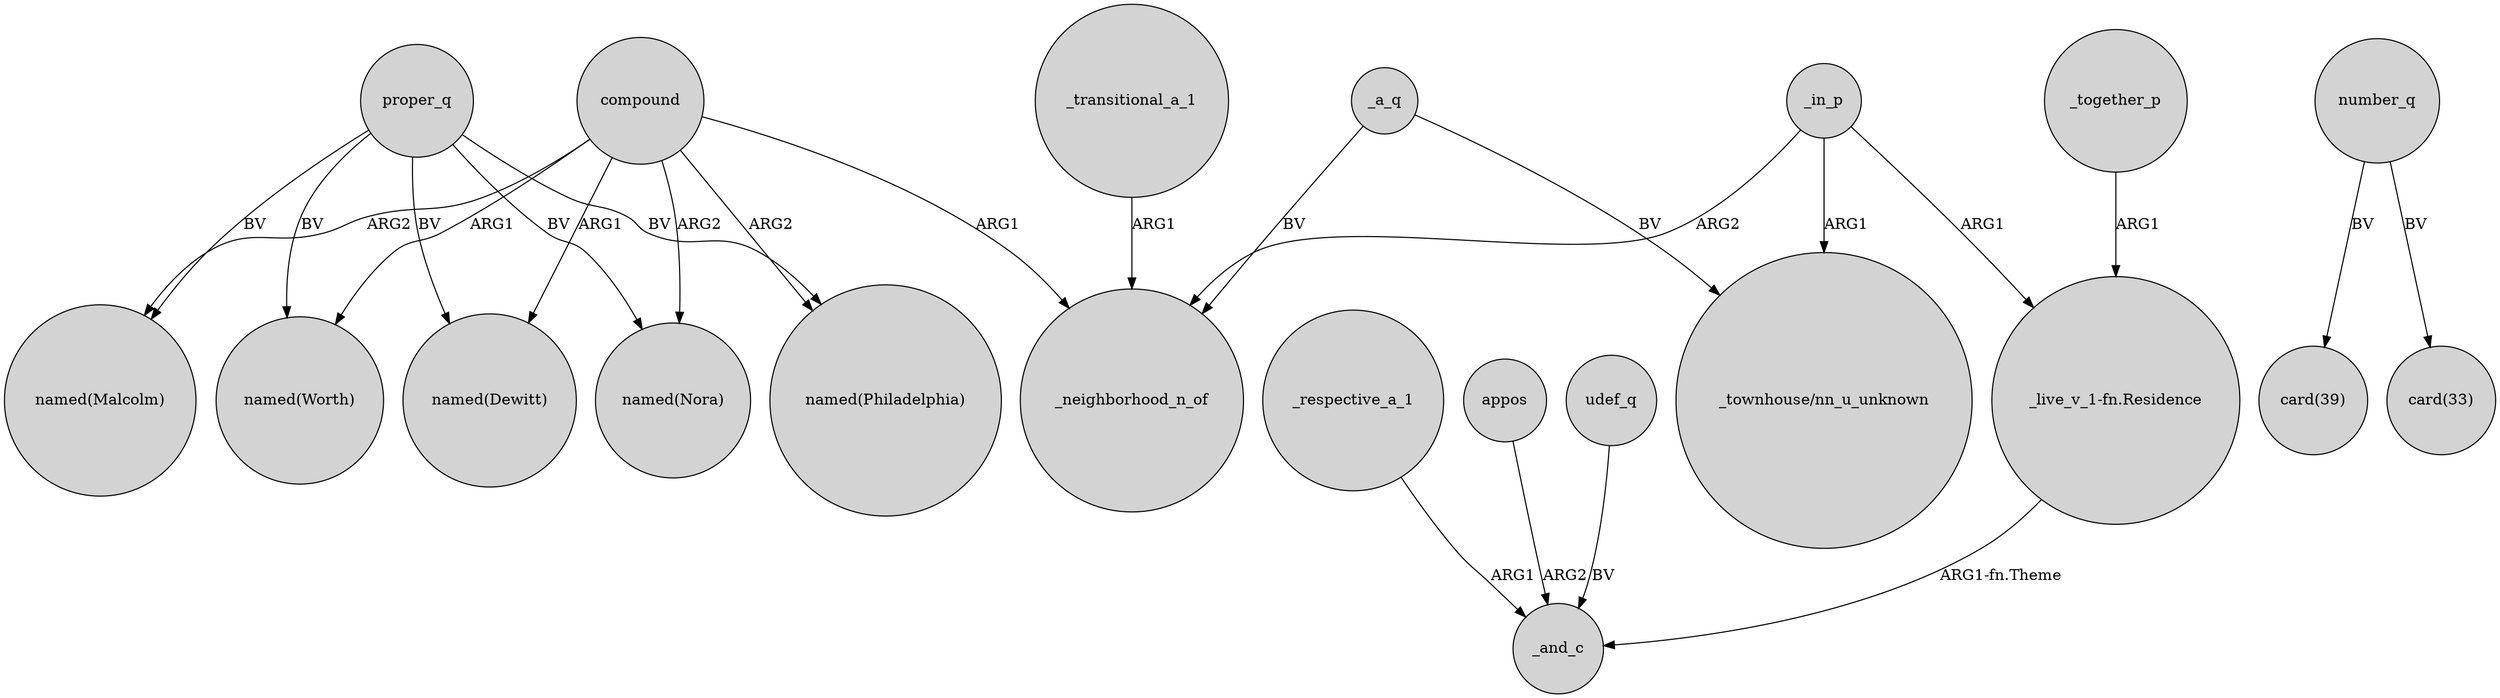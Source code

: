digraph {
	node [shape=circle style=filled]
	proper_q -> "named(Philadelphia)" [label=BV]
	proper_q -> "named(Malcolm)" [label=BV]
	compound -> "named(Nora)" [label=ARG2]
	_in_p -> "_live_v_1-fn.Residence" [label=ARG1]
	_in_p -> "_townhouse/nn_u_unknown" [label=ARG1]
	proper_q -> "named(Dewitt)" [label=BV]
	_together_p -> "_live_v_1-fn.Residence" [label=ARG1]
	compound -> "named(Philadelphia)" [label=ARG2]
	compound -> "named(Dewitt)" [label=ARG1]
	_respective_a_1 -> _and_c [label=ARG1]
	compound -> _neighborhood_n_of [label=ARG1]
	number_q -> "card(39)" [label=BV]
	proper_q -> "named(Nora)" [label=BV]
	appos -> _and_c [label=ARG2]
	compound -> "named(Malcolm)" [label=ARG2]
	_a_q -> "_townhouse/nn_u_unknown" [label=BV]
	number_q -> "card(33)" [label=BV]
	compound -> "named(Worth)" [label=ARG1]
	proper_q -> "named(Worth)" [label=BV]
	_in_p -> _neighborhood_n_of [label=ARG2]
	"_live_v_1-fn.Residence" -> _and_c [label="ARG1-fn.Theme"]
	udef_q -> _and_c [label=BV]
	_transitional_a_1 -> _neighborhood_n_of [label=ARG1]
	_a_q -> _neighborhood_n_of [label=BV]
}
